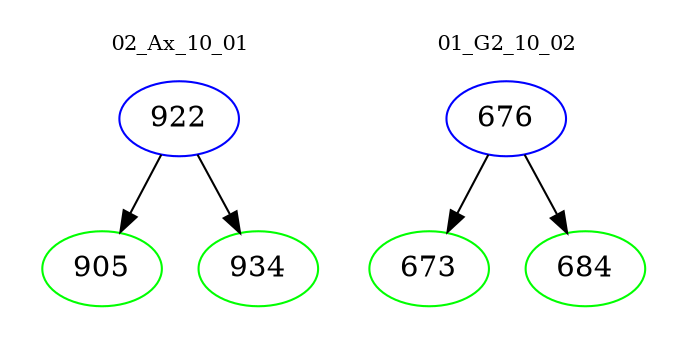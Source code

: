 digraph{
subgraph cluster_0 {
color = white
label = "02_Ax_10_01";
fontsize=10;
T0_922 [label="922", color="blue"]
T0_922 -> T0_905 [color="black"]
T0_905 [label="905", color="green"]
T0_922 -> T0_934 [color="black"]
T0_934 [label="934", color="green"]
}
subgraph cluster_1 {
color = white
label = "01_G2_10_02";
fontsize=10;
T1_676 [label="676", color="blue"]
T1_676 -> T1_673 [color="black"]
T1_673 [label="673", color="green"]
T1_676 -> T1_684 [color="black"]
T1_684 [label="684", color="green"]
}
}
